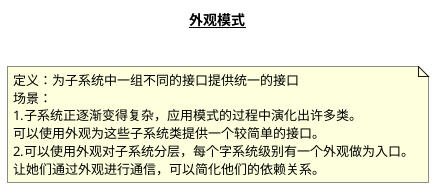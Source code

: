 @startuml
title __**外观模式**__\n

note as N1
定义：为子系统中一组不同的接口提供统一的接口
场景：
1.子系统正逐渐变得复杂，应用模式的过程中演化出许多类。
可以使用外观为这些子系统类提供一个较简单的接口。
2.可以使用外观对子系统分层，每个字系统级别有一个外观做为入口。
让她们通过外观进行通信，可以简化他们的依赖关系。
end note

newpage
Client --> Facade
Facade --> SubSystemOne
Facade --> SubSystemTwo
Facade --> SubSystemThree
Facade --> SubSystemFour

Facade : +methodA()
Facade : +methodB()

SubSystemOne : +methodOne()
SubSystemTwo : +methodTwo()
SubSystemThree : +methodThree()
SubSystemFour : +methodFour()

note as fn
Facade外观类
知道哪些子系统负责处理请求，
将客户的请求代理给适当的子系统对象
end note
Facade .r. fn

note as sn
子系统类集合
实现子系统的功能，处理Facade对象指派的任务，
注意子类中没有Facade的任何信息，即没有对Facade对象的引用。
end note
SubSystemOne .. sn
SubSystemTwo .. sn
SubSystemThree .. sn
SubSystemFour .. sn

@enduml